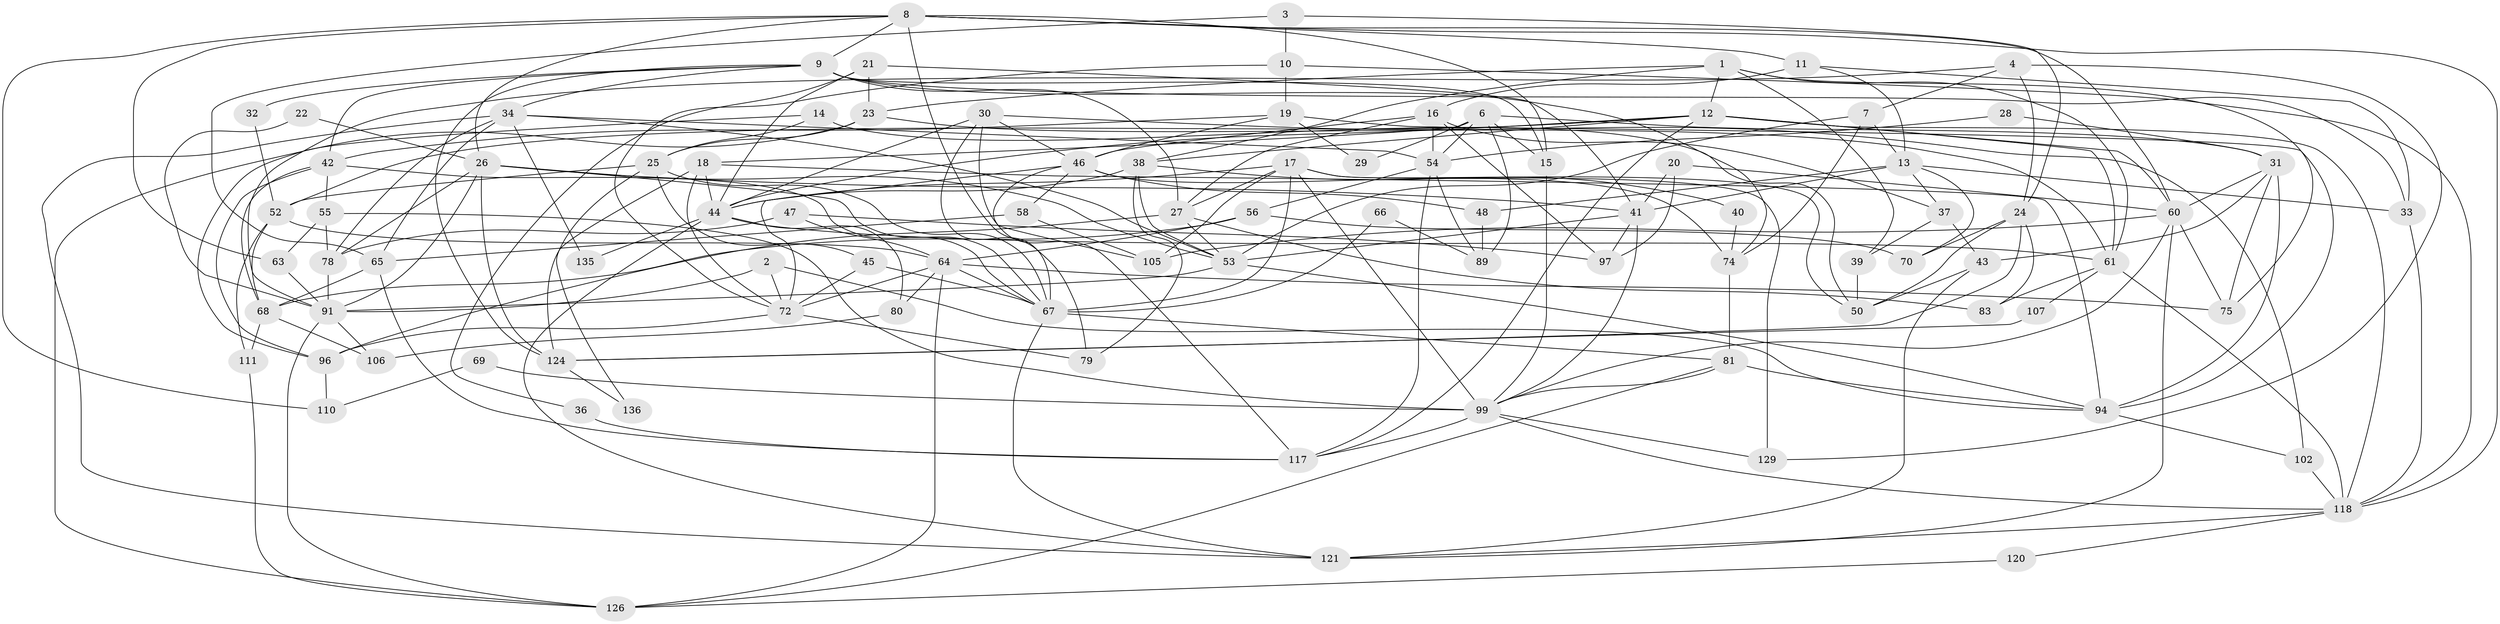 // Generated by graph-tools (version 1.1) at 2025/23/03/03/25 07:23:56]
// undirected, 92 vertices, 226 edges
graph export_dot {
graph [start="1"]
  node [color=gray90,style=filled];
  1 [super="+5"];
  2;
  3;
  4 [super="+35"];
  6 [super="+84"];
  7;
  8 [super="+51"];
  9 [super="+112"];
  10;
  11;
  12 [super="+95"];
  13 [super="+57"];
  14;
  15 [super="+115"];
  16 [super="+82"];
  17 [super="+62"];
  18 [super="+49"];
  19 [super="+131"];
  20;
  21;
  22;
  23 [super="+109"];
  24 [super="+116"];
  25 [super="+127"];
  26 [super="+86"];
  27 [super="+59"];
  28;
  29;
  30;
  31 [super="+123"];
  32;
  33;
  34 [super="+103"];
  36;
  37;
  38 [super="+93"];
  39;
  40;
  41 [super="+108"];
  42 [super="+88"];
  43 [super="+132"];
  44 [super="+122"];
  45;
  46 [super="+85"];
  47;
  48;
  50;
  52 [super="+71"];
  53 [super="+104"];
  54 [super="+76"];
  55;
  56 [super="+100"];
  58;
  60 [super="+128"];
  61 [super="+92"];
  63;
  64 [super="+101"];
  65 [super="+113"];
  66;
  67 [super="+90"];
  68 [super="+73"];
  69;
  70;
  72 [super="+77"];
  74 [super="+125"];
  75;
  78;
  79;
  80 [super="+87"];
  81 [super="+133"];
  83;
  89;
  91 [super="+98"];
  94 [super="+114"];
  96;
  97;
  99 [super="+119"];
  102;
  105;
  106;
  107;
  110;
  111;
  117;
  118 [super="+130"];
  120;
  121;
  124 [super="+134"];
  126;
  129;
  135;
  136;
  1 -- 39;
  1 -- 38;
  1 -- 23;
  1 -- 75;
  1 -- 12;
  1 -- 61;
  2 -- 72;
  2 -- 91;
  2 -- 94;
  3 -- 65;
  3 -- 10;
  3 -- 24;
  4 -- 7;
  4 -- 24;
  4 -- 129;
  4 -- 91;
  6 -- 89;
  6 -- 18;
  6 -- 54;
  6 -- 31;
  6 -- 29;
  6 -- 15;
  7 -- 13;
  7 -- 53;
  7 -- 74;
  8 -- 26;
  8 -- 63;
  8 -- 9;
  8 -- 118;
  8 -- 79;
  8 -- 11;
  8 -- 60;
  8 -- 110;
  8 -- 15;
  9 -- 33;
  9 -- 74;
  9 -- 124;
  9 -- 32;
  9 -- 34;
  9 -- 15;
  9 -- 42;
  9 -- 27;
  10 -- 72;
  10 -- 19;
  10 -- 118;
  11 -- 33;
  11 -- 16;
  11 -- 13;
  12 -- 38;
  12 -- 117;
  12 -- 60;
  12 -- 52;
  12 -- 44;
  12 -- 118;
  12 -- 61;
  13 -- 37;
  13 -- 70;
  13 -- 48;
  13 -- 33;
  13 -- 41;
  14 -- 96;
  14 -- 50;
  14 -- 25;
  15 -- 99;
  16 -- 97;
  16 -- 46;
  16 -- 54;
  16 -- 37;
  16 -- 27;
  17 -- 50;
  17 -- 67;
  17 -- 99;
  17 -- 27;
  17 -- 129;
  17 -- 44;
  17 -- 105;
  18 -- 72;
  18 -- 94;
  18 -- 124 [weight=2];
  18 -- 44;
  19 -- 42;
  19 -- 94;
  19 -- 29;
  19 -- 46;
  20 -- 97;
  20 -- 60;
  20 -- 41;
  21 -- 41;
  21 -- 44;
  21 -- 23;
  21 -- 36;
  22 -- 26;
  22 -- 91;
  23 -- 126;
  23 -- 25;
  23 -- 61;
  24 -- 70;
  24 -- 50;
  24 -- 83;
  24 -- 124;
  25 -- 45;
  25 -- 136;
  25 -- 67;
  25 -- 52;
  26 -- 78;
  26 -- 124;
  26 -- 67;
  26 -- 91;
  26 -- 41;
  26 -- 53;
  27 -- 83;
  27 -- 96;
  27 -- 53;
  28 -- 31;
  28 -- 54;
  30 -- 44;
  30 -- 102;
  30 -- 105;
  30 -- 67;
  30 -- 46;
  31 -- 75;
  31 -- 94;
  31 -- 43;
  31 -- 60;
  32 -- 52;
  33 -- 118;
  34 -- 121;
  34 -- 54;
  34 -- 53;
  34 -- 65;
  34 -- 78;
  34 -- 135;
  36 -- 117;
  37 -- 39;
  37 -- 43;
  38 -- 44;
  38 -- 40;
  38 -- 53;
  38 -- 79;
  39 -- 50;
  40 -- 74;
  41 -- 97;
  41 -- 99;
  41 -- 53;
  42 -- 68;
  42 -- 67;
  42 -- 96;
  42 -- 55;
  43 -- 121;
  43 -- 50;
  44 -- 80;
  44 -- 135;
  44 -- 121;
  44 -- 61;
  45 -- 67;
  45 -- 72;
  46 -- 48;
  46 -- 72;
  46 -- 74;
  46 -- 117;
  46 -- 58;
  47 -- 78;
  47 -- 97;
  47 -- 64;
  48 -- 89;
  52 -- 111;
  52 -- 64;
  52 -- 68;
  53 -- 94;
  53 -- 91;
  54 -- 117;
  54 -- 56;
  54 -- 89;
  55 -- 63;
  55 -- 78;
  55 -- 99;
  56 -- 64;
  56 -- 68;
  56 -- 70;
  58 -- 105;
  58 -- 65;
  60 -- 75;
  60 -- 105;
  60 -- 121;
  60 -- 99;
  61 -- 118;
  61 -- 83;
  61 -- 107;
  63 -- 91;
  64 -- 67;
  64 -- 80;
  64 -- 72;
  64 -- 75;
  64 -- 126;
  65 -- 117;
  65 -- 68;
  66 -- 89;
  66 -- 67;
  67 -- 121;
  67 -- 81;
  68 -- 106;
  68 -- 111;
  69 -- 110;
  69 -- 99;
  72 -- 96;
  72 -- 79;
  74 -- 81;
  78 -- 91;
  80 -- 106;
  81 -- 94;
  81 -- 99;
  81 -- 126;
  91 -- 106;
  91 -- 126;
  94 -- 102;
  96 -- 110;
  99 -- 129;
  99 -- 117;
  99 -- 118;
  102 -- 118;
  107 -- 124;
  111 -- 126;
  118 -- 120;
  118 -- 121;
  120 -- 126;
  124 -- 136;
}
